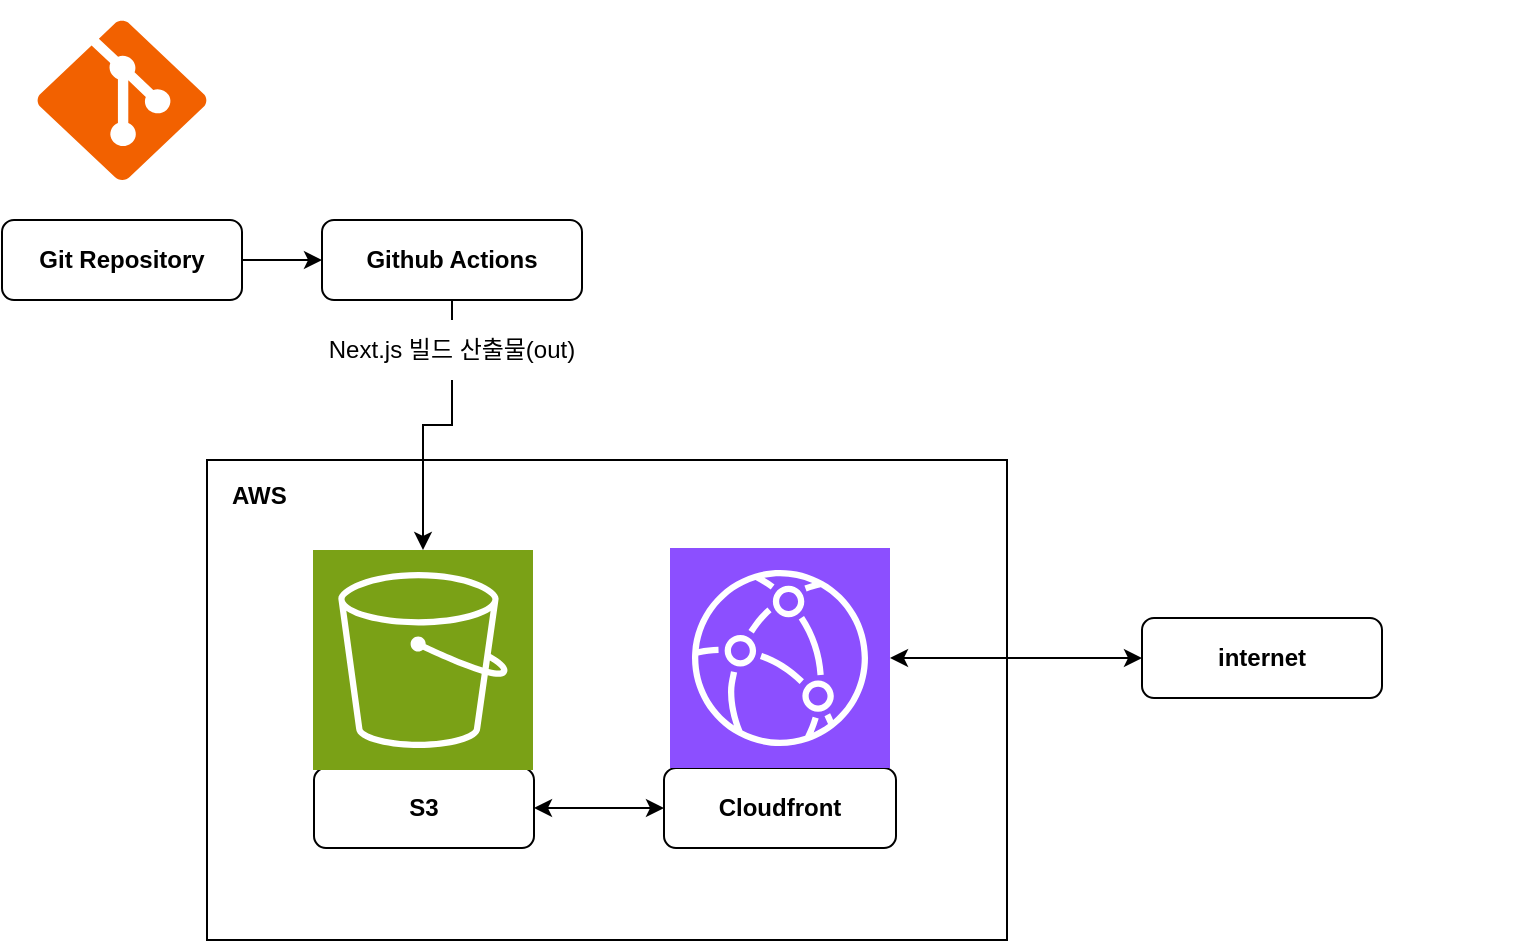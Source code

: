 <mxfile version="24.8.6">
  <diagram id="C5RBs43oDa-KdzZeNtuy" name="Page-1">
    <mxGraphModel dx="1286" dy="754" grid="1" gridSize="10" guides="1" tooltips="1" connect="1" arrows="1" fold="1" page="1" pageScale="1" pageWidth="827" pageHeight="1169" math="0" shadow="0">
      <root>
        <mxCell id="WIyWlLk6GJQsqaUBKTNV-0" />
        <mxCell id="WIyWlLk6GJQsqaUBKTNV-1" parent="WIyWlLk6GJQsqaUBKTNV-0" />
        <mxCell id="ki6t0cGbQDiN-RaVmuE4-8" value="" style="rounded=0;whiteSpace=wrap;html=1;" vertex="1" parent="WIyWlLk6GJQsqaUBKTNV-1">
          <mxGeometry x="142.5" y="310" width="400" height="240" as="geometry" />
        </mxCell>
        <mxCell id="ki6t0cGbQDiN-RaVmuE4-3" value="" style="edgeStyle=orthogonalEdgeStyle;rounded=0;orthogonalLoop=1;jettySize=auto;html=1;" edge="1" parent="WIyWlLk6GJQsqaUBKTNV-1" source="WIyWlLk6GJQsqaUBKTNV-3" target="WIyWlLk6GJQsqaUBKTNV-6">
          <mxGeometry relative="1" as="geometry" />
        </mxCell>
        <mxCell id="WIyWlLk6GJQsqaUBKTNV-3" value="Git Repository" style="rounded=1;whiteSpace=wrap;html=1;fontSize=12;glass=0;strokeWidth=1;shadow=0;fontStyle=1" parent="WIyWlLk6GJQsqaUBKTNV-1" vertex="1">
          <mxGeometry x="40" y="190" width="120" height="40" as="geometry" />
        </mxCell>
        <mxCell id="ki6t0cGbQDiN-RaVmuE4-22" value="" style="edgeStyle=orthogonalEdgeStyle;rounded=0;orthogonalLoop=1;jettySize=auto;html=1;exitX=0.5;exitY=1;exitDx=0;exitDy=0;" edge="1" parent="WIyWlLk6GJQsqaUBKTNV-1" source="WIyWlLk6GJQsqaUBKTNV-6" target="ki6t0cGbQDiN-RaVmuE4-15">
          <mxGeometry relative="1" as="geometry">
            <mxPoint x="250" y="270" as="sourcePoint" />
          </mxGeometry>
        </mxCell>
        <mxCell id="WIyWlLk6GJQsqaUBKTNV-6" value="Github Actions" style="rounded=1;whiteSpace=wrap;html=1;fontSize=12;glass=0;strokeWidth=1;shadow=0;fontStyle=1" parent="WIyWlLk6GJQsqaUBKTNV-1" vertex="1">
          <mxGeometry x="200" y="190" width="130" height="40" as="geometry" />
        </mxCell>
        <mxCell id="WIyWlLk6GJQsqaUBKTNV-10" value="S3" style="rounded=1;whiteSpace=wrap;html=1;fontSize=12;glass=0;strokeWidth=1;shadow=0;fontStyle=1" parent="WIyWlLk6GJQsqaUBKTNV-1" vertex="1">
          <mxGeometry x="196" y="464" width="110" height="40" as="geometry" />
        </mxCell>
        <mxCell id="WIyWlLk6GJQsqaUBKTNV-11" value="Cloudfront" style="rounded=1;whiteSpace=wrap;html=1;fontSize=12;glass=0;strokeWidth=1;shadow=0;fontStyle=1" parent="WIyWlLk6GJQsqaUBKTNV-1" vertex="1">
          <mxGeometry x="371" y="464" width="116" height="40" as="geometry" />
        </mxCell>
        <mxCell id="ki6t0cGbQDiN-RaVmuE4-5" value="internet" style="rounded=1;whiteSpace=wrap;html=1;fontSize=12;glass=0;strokeWidth=1;shadow=0;fontStyle=1" vertex="1" parent="WIyWlLk6GJQsqaUBKTNV-1">
          <mxGeometry x="610" y="389" width="120" height="40" as="geometry" />
        </mxCell>
        <mxCell id="ki6t0cGbQDiN-RaVmuE4-11" value="" style="endArrow=classic;startArrow=classic;html=1;rounded=0;exitX=1;exitY=0.5;exitDx=0;exitDy=0;" edge="1" parent="WIyWlLk6GJQsqaUBKTNV-1" source="WIyWlLk6GJQsqaUBKTNV-10" target="WIyWlLk6GJQsqaUBKTNV-11">
          <mxGeometry width="50" height="50" relative="1" as="geometry">
            <mxPoint x="321" y="534" as="sourcePoint" />
            <mxPoint x="371" y="484" as="targetPoint" />
          </mxGeometry>
        </mxCell>
        <mxCell id="ki6t0cGbQDiN-RaVmuE4-12" value="" style="endArrow=classic;startArrow=classic;html=1;rounded=0;exitX=0;exitY=0.5;exitDx=0;exitDy=0;entryX=1;entryY=0.5;entryDx=0;entryDy=0;entryPerimeter=0;" edge="1" parent="WIyWlLk6GJQsqaUBKTNV-1" source="ki6t0cGbQDiN-RaVmuE4-5" target="ki6t0cGbQDiN-RaVmuE4-17">
          <mxGeometry width="50" height="50" relative="1" as="geometry">
            <mxPoint x="600" y="320" as="sourcePoint" />
            <mxPoint x="650" y="270" as="targetPoint" />
          </mxGeometry>
        </mxCell>
        <mxCell id="ki6t0cGbQDiN-RaVmuE4-13" value="" style="verticalLabelPosition=bottom;html=1;verticalAlign=top;align=center;strokeColor=none;fillColor=#F26100;shape=mxgraph.azure.git_repository;" vertex="1" parent="WIyWlLk6GJQsqaUBKTNV-1">
          <mxGeometry x="57.5" y="90" width="85" height="80" as="geometry" />
        </mxCell>
        <mxCell id="ki6t0cGbQDiN-RaVmuE4-14" value="" style="shape=image;html=1;verticalAlign=top;verticalLabelPosition=bottom;labelBackgroundColor=#ffffff;imageAspect=0;aspect=fixed;image=https://cdn4.iconfinder.com/data/icons/ionicons/512/icon-social-github-128.png" vertex="1" parent="WIyWlLk6GJQsqaUBKTNV-1">
          <mxGeometry x="215" y="80" width="100" height="100" as="geometry" />
        </mxCell>
        <mxCell id="ki6t0cGbQDiN-RaVmuE4-15" value="" style="sketch=0;points=[[0,0,0],[0.25,0,0],[0.5,0,0],[0.75,0,0],[1,0,0],[0,1,0],[0.25,1,0],[0.5,1,0],[0.75,1,0],[1,1,0],[0,0.25,0],[0,0.5,0],[0,0.75,0],[1,0.25,0],[1,0.5,0],[1,0.75,0]];outlineConnect=0;fontColor=#232F3E;fillColor=#7AA116;strokeColor=#ffffff;dashed=0;verticalLabelPosition=bottom;verticalAlign=top;align=center;html=1;fontSize=12;fontStyle=0;aspect=fixed;shape=mxgraph.aws4.resourceIcon;resIcon=mxgraph.aws4.s3;" vertex="1" parent="WIyWlLk6GJQsqaUBKTNV-1">
          <mxGeometry x="195.5" y="355" width="110" height="110" as="geometry" />
        </mxCell>
        <mxCell id="ki6t0cGbQDiN-RaVmuE4-17" value="" style="sketch=0;points=[[0,0,0],[0.25,0,0],[0.5,0,0],[0.75,0,0],[1,0,0],[0,1,0],[0.25,1,0],[0.5,1,0],[0.75,1,0],[1,1,0],[0,0.25,0],[0,0.5,0],[0,0.75,0],[1,0.25,0],[1,0.5,0],[1,0.75,0]];outlineConnect=0;fontColor=#232F3E;fillColor=#8C4FFF;strokeColor=#ffffff;dashed=0;verticalLabelPosition=bottom;verticalAlign=top;align=center;html=1;fontSize=12;fontStyle=0;aspect=fixed;shape=mxgraph.aws4.resourceIcon;resIcon=mxgraph.aws4.cloudfront;" vertex="1" parent="WIyWlLk6GJQsqaUBKTNV-1">
          <mxGeometry x="374" y="354" width="110" height="110" as="geometry" />
        </mxCell>
        <mxCell id="ki6t0cGbQDiN-RaVmuE4-18" value="" style="shape=image;html=1;verticalAlign=top;verticalLabelPosition=bottom;labelBackgroundColor=#ffffff;imageAspect=0;aspect=fixed;image=https://cdn2.iconfinder.com/data/icons/whcompare-isometric-web-hosting-servers/50/web-browser-on-laptop-128.png" vertex="1" parent="WIyWlLk6GJQsqaUBKTNV-1">
          <mxGeometry x="670" y="365" width="128" height="128" as="geometry" />
        </mxCell>
        <mxCell id="ki6t0cGbQDiN-RaVmuE4-23" value="&lt;div&gt;&lt;span style=&quot;background-color: initial;&quot;&gt;Next.js 빌드 산출물(out)&lt;/span&gt;&lt;br&gt;&lt;/div&gt;" style="text;align=center;html=1;verticalAlign=middle;whiteSpace=wrap;rounded=0;fillColor=default;" vertex="1" parent="WIyWlLk6GJQsqaUBKTNV-1">
          <mxGeometry x="185" y="240" width="160" height="30" as="geometry" />
        </mxCell>
        <mxCell id="ki6t0cGbQDiN-RaVmuE4-24" value="&lt;div&gt;&lt;span style=&quot;background-color: initial;&quot;&gt;AWS&lt;/span&gt;&lt;br&gt;&lt;/div&gt;" style="text;align=left;html=1;verticalAlign=middle;whiteSpace=wrap;rounded=0;fillColor=default;fontStyle=1" vertex="1" parent="WIyWlLk6GJQsqaUBKTNV-1">
          <mxGeometry x="152.5" y="313" width="77.5" height="30" as="geometry" />
        </mxCell>
      </root>
    </mxGraphModel>
  </diagram>
</mxfile>
